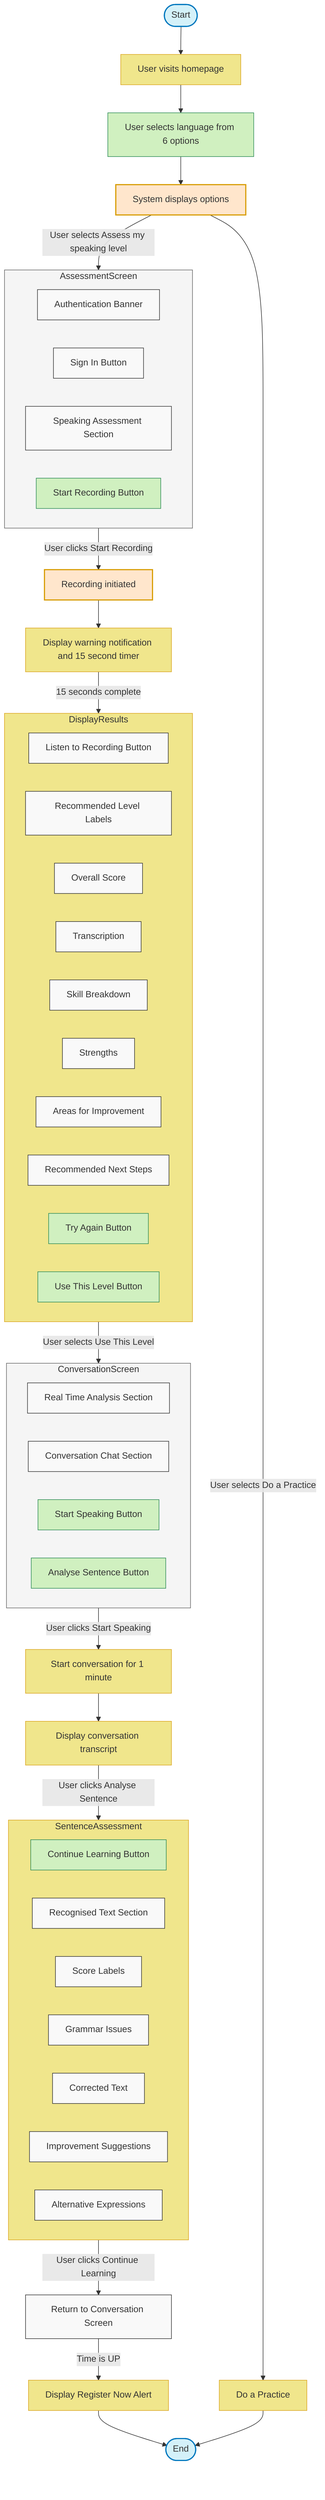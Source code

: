 flowchart TB
    %% Main flow states
    Start([Start]) --> HomePage[User visits homepage]
    HomePage --> SelectLanguage[User selects language from 6 options]
    SelectLanguage --> Options[System displays options]
    
    %% Options branch
    Options --> |User selects Assess my speaking level| AssessmentScreen[Redirect to Speaking Assessment Screen]
    Options --> |User selects Do a Practice| PracticeOption[Do a Practice]
    
    %% Assessment screen components
    subgraph AssessmentScreen
        AuthBanner[Authentication Banner]
        SignInButton[Sign In Button]
        AssessmentSection[Speaking Assessment Section]
        RecordButton[Start Recording Button]
    end
    
    %% Recording flow
    AssessmentScreen --> |User clicks Start Recording| RecordingStarted[Recording initiated]
    RecordingStarted --> StartTimer[Display warning notification and 15 second timer]
    StartTimer --> |15 seconds complete| DisplayResults[Display assessment results]
    
    %% Assessment results components
    subgraph DisplayResults
        PlayButton[Listen to Recording Button]
        LevelLabels[Recommended Level Labels]
        OverallScore[Overall Score]
        Transcription[Transcription]
        SkillBreakdown[Skill Breakdown]
        Strengths[Strengths]
        AreasForImprovement[Areas for Improvement]
        RecommendedSteps[Recommended Next Steps]
        TryAgainButton[Try Again Button]
        UseThisLevelButton[Use This Level Button]
    end
    
    %% Conversation screen flow
    DisplayResults --> |User selects Use This Level| ConversationScreen[Redirect to Conversation Screen]
    
    %% Conversation screen components
    subgraph ConversationScreen
        LeftSection[Real Time Analysis Section]
        RightSection[Conversation Chat Section]
        StartSpeakingButton[Start Speaking Button]
        AnalyseSentenceButton[Analyse Sentence Button]
    end
    
    %% Conversation actions
    ConversationScreen --> |User clicks Start Speaking| StartConvo[Start conversation for 1 minute]
    StartConvo --> ShowTranscript[Display conversation transcript]
    ShowTranscript --> |User clicks Analyse Sentence| SentenceAssessment[Display Sentence Assessment Modal]
    
    %% Sentence assessment components
    subgraph SentenceAssessment
        ContinueLearningButton[Continue Learning Button]
        RecognisedText[Recognised Text Section]
        ScoreLabels[Score Labels]
        GrammarIssues[Grammar Issues]
        CorrectedText[Corrected Text]
        ImprovementSuggestions[Improvement Suggestions]
        AlternativeExpressions[Alternative Expressions]
    end
    
    %% Final actions
    SentenceAssessment --> |User clicks Continue Learning| ReturnToConvo[Return to Conversation Screen]
    ReturnToConvo --> |Time is UP| DisplayAlert[Display Register Now Alert]
    DisplayAlert --> End([End])
    
    %% Practice path (connecting loose end)
    PracticeOption --> End
    
    %% Style
    classDef default fill:#f9f9f9,stroke:#333,stroke-width:1px;
    classDef mainState fill:#d4f1f9,stroke:#0077be,stroke-width:2px;
    classDef decision fill:#ffe6cc,stroke:#d79b00,stroke-width:2px;
    classDef subgraphStyle fill:#f5f5f5,stroke:#666,stroke-width:1px;
    classDef userAction fill:#d0f0c0,stroke:#2e8b57,stroke-width:1px;
    classDef systemAction fill:#f0e68c,stroke:#daa520,stroke-width:1px;
    
    class Start,End mainState;
    class Options,RecordingStarted decision;
    class AssessmentScreen,DisplayResults,ConversationScreen,SentenceAssessment subgraphStyle;
    class SelectLanguage,RecordButton,TryAgainButton,UseThisLevelButton,StartSpeakingButton,AnalyseSentenceButton,ContinueLearningButton userAction;
    class HomePage,StartTimer,DisplayResults,ShowTranscript,DisplayAlert,StartConvo,SentenceAssessment,PracticeOption systemAction;